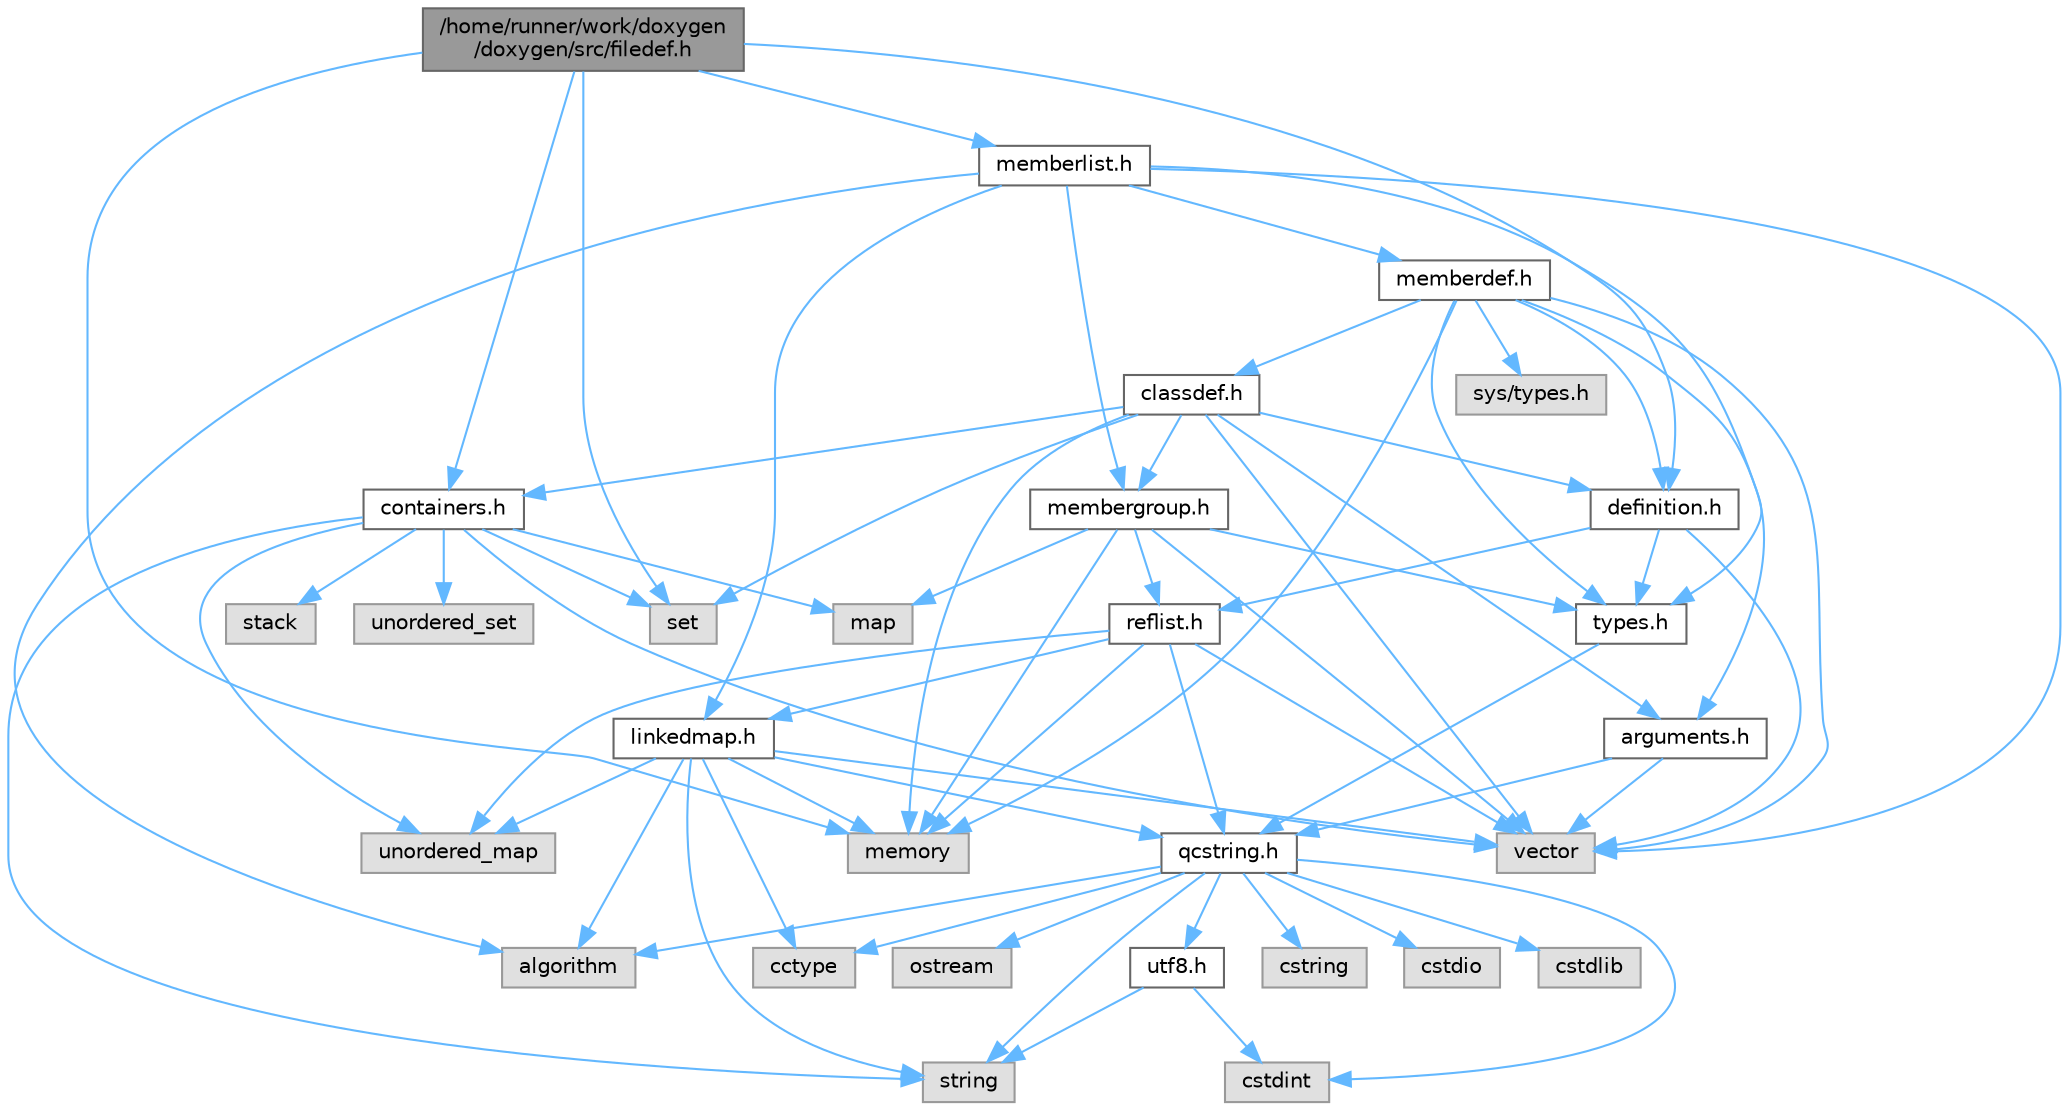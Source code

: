 digraph "/home/runner/work/doxygen/doxygen/src/filedef.h"
{
 // INTERACTIVE_SVG=YES
 // LATEX_PDF_SIZE
  bgcolor="transparent";
  edge [fontname=Helvetica,fontsize=10,labelfontname=Helvetica,labelfontsize=10];
  node [fontname=Helvetica,fontsize=10,shape=box,height=0.2,width=0.4];
  Node1 [id="Node000001",label="/home/runner/work/doxygen\l/doxygen/src/filedef.h",height=0.2,width=0.4,color="gray40", fillcolor="grey60", style="filled", fontcolor="black"];
  Node1 -> Node2 [id="edge1_Node000001_Node000002",color="steelblue1",style="solid"];
  Node2 [id="Node000002",label="memory",height=0.2,width=0.4,color="grey60", fillcolor="#E0E0E0", style="filled"];
  Node1 -> Node3 [id="edge2_Node000001_Node000003",color="steelblue1",style="solid"];
  Node3 [id="Node000003",label="set",height=0.2,width=0.4,color="grey60", fillcolor="#E0E0E0", style="filled"];
  Node1 -> Node4 [id="edge3_Node000001_Node000004",color="steelblue1",style="solid"];
  Node4 [id="Node000004",label="definition.h",height=0.2,width=0.4,color="grey40", fillcolor="white", style="filled",URL="$df/da1/definition_8h.html",tooltip=" "];
  Node4 -> Node5 [id="edge4_Node000004_Node000005",color="steelblue1",style="solid"];
  Node5 [id="Node000005",label="vector",height=0.2,width=0.4,color="grey60", fillcolor="#E0E0E0", style="filled"];
  Node4 -> Node6 [id="edge5_Node000004_Node000006",color="steelblue1",style="solid"];
  Node6 [id="Node000006",label="types.h",height=0.2,width=0.4,color="grey40", fillcolor="white", style="filled",URL="$d9/d49/types_8h.html",tooltip="This file contains a number of basic enums and types."];
  Node6 -> Node7 [id="edge6_Node000006_Node000007",color="steelblue1",style="solid"];
  Node7 [id="Node000007",label="qcstring.h",height=0.2,width=0.4,color="grey40", fillcolor="white", style="filled",URL="$d7/d5c/qcstring_8h.html",tooltip=" "];
  Node7 -> Node8 [id="edge7_Node000007_Node000008",color="steelblue1",style="solid"];
  Node8 [id="Node000008",label="string",height=0.2,width=0.4,color="grey60", fillcolor="#E0E0E0", style="filled"];
  Node7 -> Node9 [id="edge8_Node000007_Node000009",color="steelblue1",style="solid"];
  Node9 [id="Node000009",label="algorithm",height=0.2,width=0.4,color="grey60", fillcolor="#E0E0E0", style="filled"];
  Node7 -> Node10 [id="edge9_Node000007_Node000010",color="steelblue1",style="solid"];
  Node10 [id="Node000010",label="cctype",height=0.2,width=0.4,color="grey60", fillcolor="#E0E0E0", style="filled"];
  Node7 -> Node11 [id="edge10_Node000007_Node000011",color="steelblue1",style="solid"];
  Node11 [id="Node000011",label="cstring",height=0.2,width=0.4,color="grey60", fillcolor="#E0E0E0", style="filled"];
  Node7 -> Node12 [id="edge11_Node000007_Node000012",color="steelblue1",style="solid"];
  Node12 [id="Node000012",label="cstdio",height=0.2,width=0.4,color="grey60", fillcolor="#E0E0E0", style="filled"];
  Node7 -> Node13 [id="edge12_Node000007_Node000013",color="steelblue1",style="solid"];
  Node13 [id="Node000013",label="cstdlib",height=0.2,width=0.4,color="grey60", fillcolor="#E0E0E0", style="filled"];
  Node7 -> Node14 [id="edge13_Node000007_Node000014",color="steelblue1",style="solid"];
  Node14 [id="Node000014",label="cstdint",height=0.2,width=0.4,color="grey60", fillcolor="#E0E0E0", style="filled"];
  Node7 -> Node15 [id="edge14_Node000007_Node000015",color="steelblue1",style="solid"];
  Node15 [id="Node000015",label="ostream",height=0.2,width=0.4,color="grey60", fillcolor="#E0E0E0", style="filled"];
  Node7 -> Node16 [id="edge15_Node000007_Node000016",color="steelblue1",style="solid"];
  Node16 [id="Node000016",label="utf8.h",height=0.2,width=0.4,color="grey40", fillcolor="white", style="filled",URL="$db/d7c/utf8_8h.html",tooltip="Various UTF8 related helper functions."];
  Node16 -> Node14 [id="edge16_Node000016_Node000014",color="steelblue1",style="solid"];
  Node16 -> Node8 [id="edge17_Node000016_Node000008",color="steelblue1",style="solid"];
  Node4 -> Node17 [id="edge18_Node000004_Node000017",color="steelblue1",style="solid"];
  Node17 [id="Node000017",label="reflist.h",height=0.2,width=0.4,color="grey40", fillcolor="white", style="filled",URL="$d1/d02/reflist_8h.html",tooltip=" "];
  Node17 -> Node5 [id="edge19_Node000017_Node000005",color="steelblue1",style="solid"];
  Node17 -> Node18 [id="edge20_Node000017_Node000018",color="steelblue1",style="solid"];
  Node18 [id="Node000018",label="unordered_map",height=0.2,width=0.4,color="grey60", fillcolor="#E0E0E0", style="filled"];
  Node17 -> Node2 [id="edge21_Node000017_Node000002",color="steelblue1",style="solid"];
  Node17 -> Node7 [id="edge22_Node000017_Node000007",color="steelblue1",style="solid"];
  Node17 -> Node19 [id="edge23_Node000017_Node000019",color="steelblue1",style="solid"];
  Node19 [id="Node000019",label="linkedmap.h",height=0.2,width=0.4,color="grey40", fillcolor="white", style="filled",URL="$da/de1/linkedmap_8h.html",tooltip=" "];
  Node19 -> Node18 [id="edge24_Node000019_Node000018",color="steelblue1",style="solid"];
  Node19 -> Node5 [id="edge25_Node000019_Node000005",color="steelblue1",style="solid"];
  Node19 -> Node2 [id="edge26_Node000019_Node000002",color="steelblue1",style="solid"];
  Node19 -> Node8 [id="edge27_Node000019_Node000008",color="steelblue1",style="solid"];
  Node19 -> Node9 [id="edge28_Node000019_Node000009",color="steelblue1",style="solid"];
  Node19 -> Node10 [id="edge29_Node000019_Node000010",color="steelblue1",style="solid"];
  Node19 -> Node7 [id="edge30_Node000019_Node000007",color="steelblue1",style="solid"];
  Node1 -> Node20 [id="edge31_Node000001_Node000020",color="steelblue1",style="solid"];
  Node20 [id="Node000020",label="memberlist.h",height=0.2,width=0.4,color="grey40", fillcolor="white", style="filled",URL="$dd/d78/memberlist_8h.html",tooltip=" "];
  Node20 -> Node5 [id="edge32_Node000020_Node000005",color="steelblue1",style="solid"];
  Node20 -> Node9 [id="edge33_Node000020_Node000009",color="steelblue1",style="solid"];
  Node20 -> Node21 [id="edge34_Node000020_Node000021",color="steelblue1",style="solid"];
  Node21 [id="Node000021",label="memberdef.h",height=0.2,width=0.4,color="grey40", fillcolor="white", style="filled",URL="$d4/d46/memberdef_8h.html",tooltip=" "];
  Node21 -> Node5 [id="edge35_Node000021_Node000005",color="steelblue1",style="solid"];
  Node21 -> Node2 [id="edge36_Node000021_Node000002",color="steelblue1",style="solid"];
  Node21 -> Node22 [id="edge37_Node000021_Node000022",color="steelblue1",style="solid"];
  Node22 [id="Node000022",label="sys/types.h",height=0.2,width=0.4,color="grey60", fillcolor="#E0E0E0", style="filled"];
  Node21 -> Node6 [id="edge38_Node000021_Node000006",color="steelblue1",style="solid"];
  Node21 -> Node4 [id="edge39_Node000021_Node000004",color="steelblue1",style="solid"];
  Node21 -> Node23 [id="edge40_Node000021_Node000023",color="steelblue1",style="solid"];
  Node23 [id="Node000023",label="arguments.h",height=0.2,width=0.4,color="grey40", fillcolor="white", style="filled",URL="$df/d9b/arguments_8h.html",tooltip=" "];
  Node23 -> Node5 [id="edge41_Node000023_Node000005",color="steelblue1",style="solid"];
  Node23 -> Node7 [id="edge42_Node000023_Node000007",color="steelblue1",style="solid"];
  Node21 -> Node24 [id="edge43_Node000021_Node000024",color="steelblue1",style="solid"];
  Node24 [id="Node000024",label="classdef.h",height=0.2,width=0.4,color="grey40", fillcolor="white", style="filled",URL="$d1/da6/classdef_8h.html",tooltip=" "];
  Node24 -> Node2 [id="edge44_Node000024_Node000002",color="steelblue1",style="solid"];
  Node24 -> Node5 [id="edge45_Node000024_Node000005",color="steelblue1",style="solid"];
  Node24 -> Node3 [id="edge46_Node000024_Node000003",color="steelblue1",style="solid"];
  Node24 -> Node25 [id="edge47_Node000024_Node000025",color="steelblue1",style="solid"];
  Node25 [id="Node000025",label="containers.h",height=0.2,width=0.4,color="grey40", fillcolor="white", style="filled",URL="$d5/d75/containers_8h.html",tooltip=" "];
  Node25 -> Node5 [id="edge48_Node000025_Node000005",color="steelblue1",style="solid"];
  Node25 -> Node8 [id="edge49_Node000025_Node000008",color="steelblue1",style="solid"];
  Node25 -> Node3 [id="edge50_Node000025_Node000003",color="steelblue1",style="solid"];
  Node25 -> Node26 [id="edge51_Node000025_Node000026",color="steelblue1",style="solid"];
  Node26 [id="Node000026",label="map",height=0.2,width=0.4,color="grey60", fillcolor="#E0E0E0", style="filled"];
  Node25 -> Node27 [id="edge52_Node000025_Node000027",color="steelblue1",style="solid"];
  Node27 [id="Node000027",label="unordered_set",height=0.2,width=0.4,color="grey60", fillcolor="#E0E0E0", style="filled"];
  Node25 -> Node18 [id="edge53_Node000025_Node000018",color="steelblue1",style="solid"];
  Node25 -> Node28 [id="edge54_Node000025_Node000028",color="steelblue1",style="solid"];
  Node28 [id="Node000028",label="stack",height=0.2,width=0.4,color="grey60", fillcolor="#E0E0E0", style="filled"];
  Node24 -> Node4 [id="edge55_Node000024_Node000004",color="steelblue1",style="solid"];
  Node24 -> Node23 [id="edge56_Node000024_Node000023",color="steelblue1",style="solid"];
  Node24 -> Node29 [id="edge57_Node000024_Node000029",color="steelblue1",style="solid"];
  Node29 [id="Node000029",label="membergroup.h",height=0.2,width=0.4,color="grey40", fillcolor="white", style="filled",URL="$d9/d11/membergroup_8h.html",tooltip=" "];
  Node29 -> Node5 [id="edge58_Node000029_Node000005",color="steelblue1",style="solid"];
  Node29 -> Node26 [id="edge59_Node000029_Node000026",color="steelblue1",style="solid"];
  Node29 -> Node2 [id="edge60_Node000029_Node000002",color="steelblue1",style="solid"];
  Node29 -> Node6 [id="edge61_Node000029_Node000006",color="steelblue1",style="solid"];
  Node29 -> Node17 [id="edge62_Node000029_Node000017",color="steelblue1",style="solid"];
  Node20 -> Node19 [id="edge63_Node000020_Node000019",color="steelblue1",style="solid"];
  Node20 -> Node6 [id="edge64_Node000020_Node000006",color="steelblue1",style="solid"];
  Node20 -> Node29 [id="edge65_Node000020_Node000029",color="steelblue1",style="solid"];
  Node1 -> Node25 [id="edge66_Node000001_Node000025",color="steelblue1",style="solid"];
}
